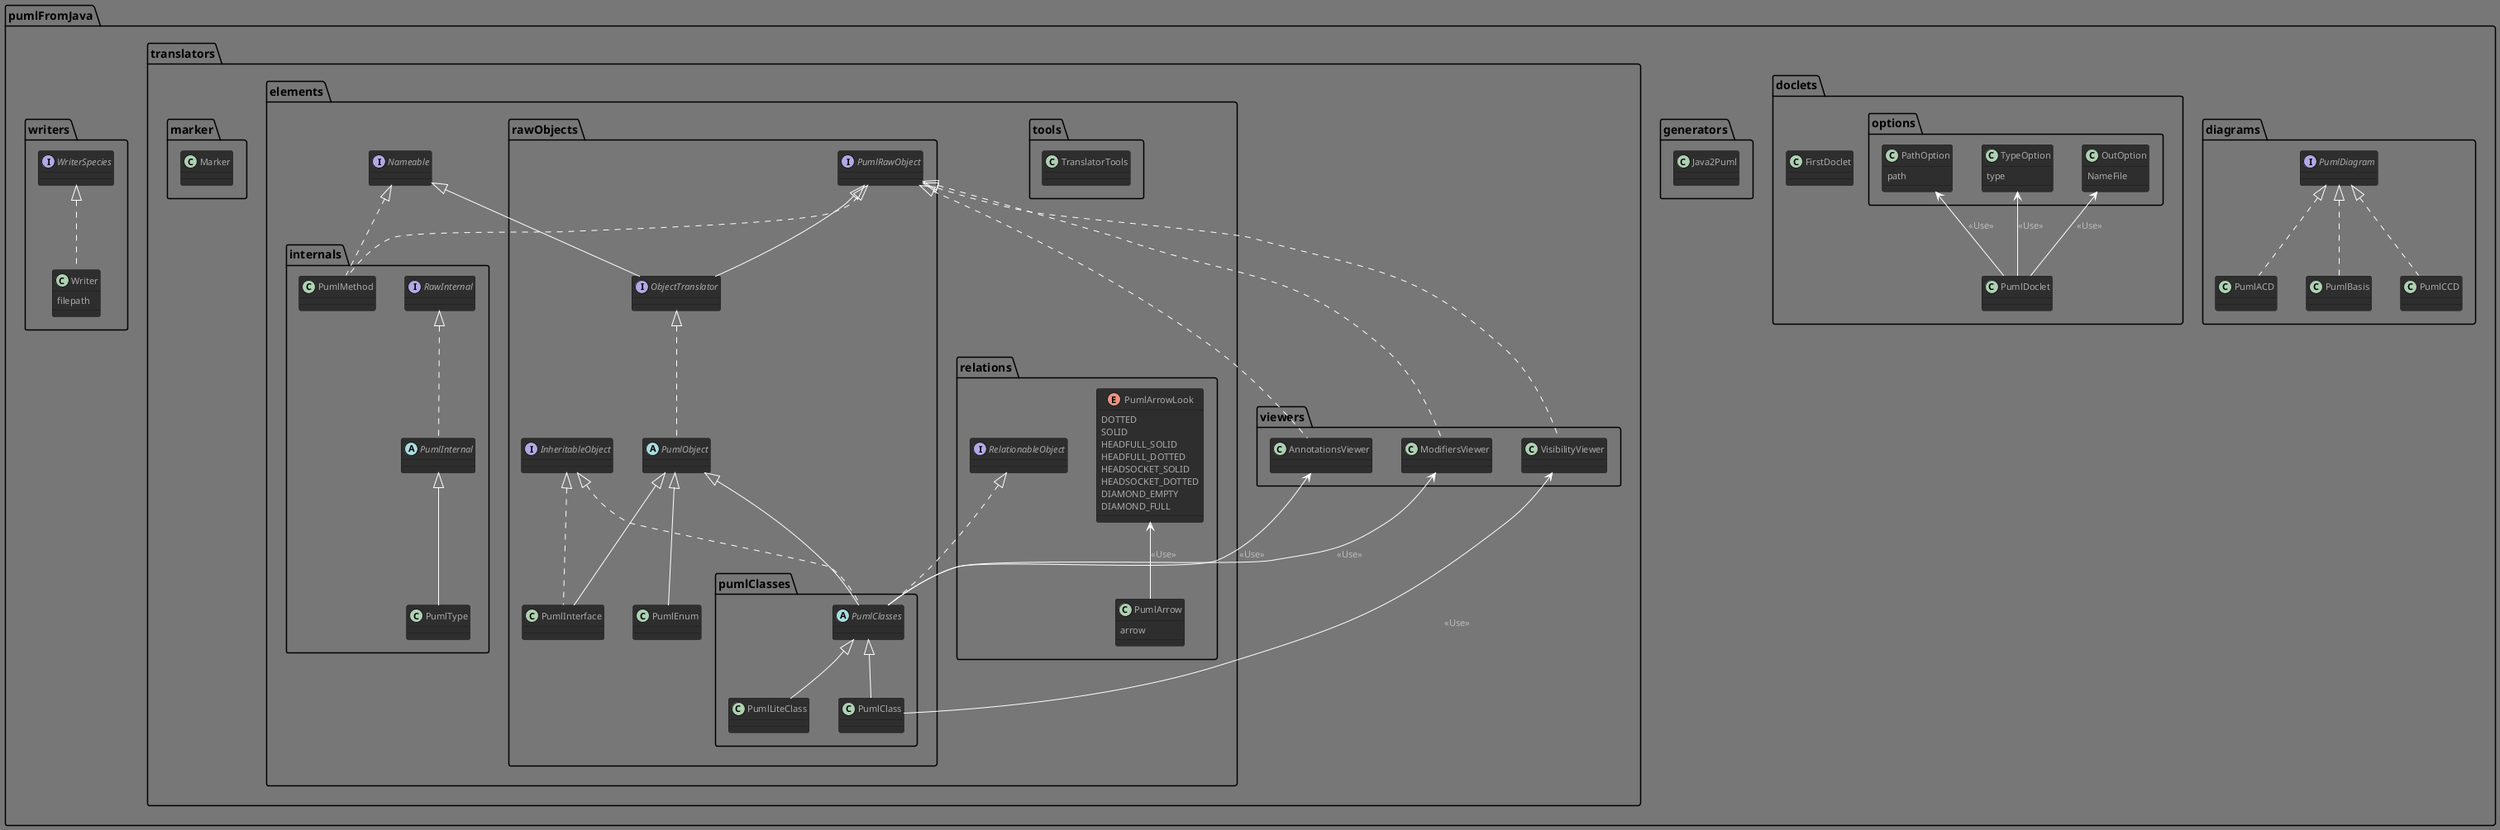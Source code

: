 @startuml
!theme reddress-darkgreen

class pumlFromJava.diagrams.PumlACD implements pumlFromJava.diagrams.PumlDiagram

class pumlFromJava.diagrams.PumlBasis implements pumlFromJava.diagrams.PumlDiagram

class pumlFromJava.diagrams.PumlCCD implements pumlFromJava.diagrams.PumlDiagram

interface pumlFromJava.diagrams.PumlDiagram
class pumlFromJava.doclets.FirstDoclet

class pumlFromJava.doclets.PumlDoclet

class pumlFromJava.doclets.options.OutOption {
NameFile

}

class pumlFromJava.doclets.options.PathOption {
path

}

class pumlFromJava.doclets.options.TypeOption {
type

}

class pumlFromJava.generators.Java2Puml

abstract pumlFromJava.translators.elements.internals.PumlInternal implements pumlFromJava.translators.elements.internals.RawInternal

class pumlFromJava.translators.elements.internals.PumlMethod implements pumlFromJava.translators.elements.rawObjects.PumlRawObject, pumlFromJava.translators.elements.Nameable

class pumlFromJava.translators.elements.internals.PumlType extends pumlFromJava.translators.elements.internals.PumlInternal

interface pumlFromJava.translators.elements.internals.RawInternal
interface pumlFromJava.translators.elements.Nameable
interface pumlFromJava.translators.elements.rawObjects.InheritableObject
interface pumlFromJava.translators.elements.rawObjects.ObjectTranslator extends pumlFromJava.translators.elements.rawObjects.PumlRawObject, pumlFromJava.translators.elements.Nameable
class pumlFromJava.translators.elements.rawObjects.PumlEnum extends pumlFromJava.translators.elements.rawObjects.PumlObject

class pumlFromJava.translators.elements.rawObjects.PumlInterface extends pumlFromJava.translators.elements.rawObjects.PumlObject implements pumlFromJava.translators.elements.rawObjects.InheritableObject

abstract pumlFromJava.translators.elements.rawObjects.PumlObject implements pumlFromJava.translators.elements.rawObjects.ObjectTranslator

interface pumlFromJava.translators.elements.rawObjects.PumlRawObject
class pumlFromJava.translators.elements.rawObjects.pumlClasses.PumlClass extends pumlFromJava.translators.elements.rawObjects.pumlClasses.PumlClasses

abstract pumlFromJava.translators.elements.rawObjects.pumlClasses.PumlClasses extends pumlFromJava.translators.elements.rawObjects.PumlObject implements pumlFromJava.translators.elements.rawObjects.InheritableObject, pumlFromJava.translators.elements.relations.RelationableObject

class pumlFromJava.translators.elements.rawObjects.pumlClasses.PumlLiteClass extends pumlFromJava.translators.elements.rawObjects.pumlClasses.PumlClasses

class pumlFromJava.translators.elements.relations.PumlArrow {
arrow

}

enum pumlFromJava.translators.elements.relations.PumlArrowLook {
DOTTED
SOLID
HEADFULL_SOLID
HEADFULL_DOTTED
HEADSOCKET_SOLID
HEADSOCKET_DOTTED
DIAMOND_EMPTY
DIAMOND_FULL

}
interface pumlFromJava.translators.elements.relations.RelationableObject
class pumlFromJava.translators.elements.tools.TranslatorTools

class pumlFromJava.translators.marker.Marker

class pumlFromJava.translators.viewers.AnnotationsViewer implements pumlFromJava.translators.elements.rawObjects.PumlRawObject

class pumlFromJava.translators.viewers.ModifiersViewer implements pumlFromJava.translators.elements.rawObjects.PumlRawObject

class pumlFromJava.translators.viewers.VisibilityViewer implements pumlFromJava.translators.elements.rawObjects.PumlRawObject

class pumlFromJava.writers.Writer implements pumlFromJava.writers.WriterSpecies {
filepath

}

interface pumlFromJava.writers.WriterSpecies
pumlFromJava.doclets.options.PathOption<--PumlDoclet : <<Use>>
pumlFromJava.doclets.options.OutOption<--PumlDoclet : <<Use>>
pumlFromJava.doclets.options.TypeOption<--PumlDoclet : <<Use>>
pumlFromJava.translators.viewers.VisibilityViewer<--PumlClass : <<Use>>
pumlFromJava.translators.viewers.ModifiersViewer<--PumlClasses : <<Use>>
pumlFromJava.translators.viewers.AnnotationsViewer<--PumlClasses : <<Use>>
pumlFromJava.translators.elements.relations.PumlArrowLook<--PumlArrow : <<Use>>

@enduml

